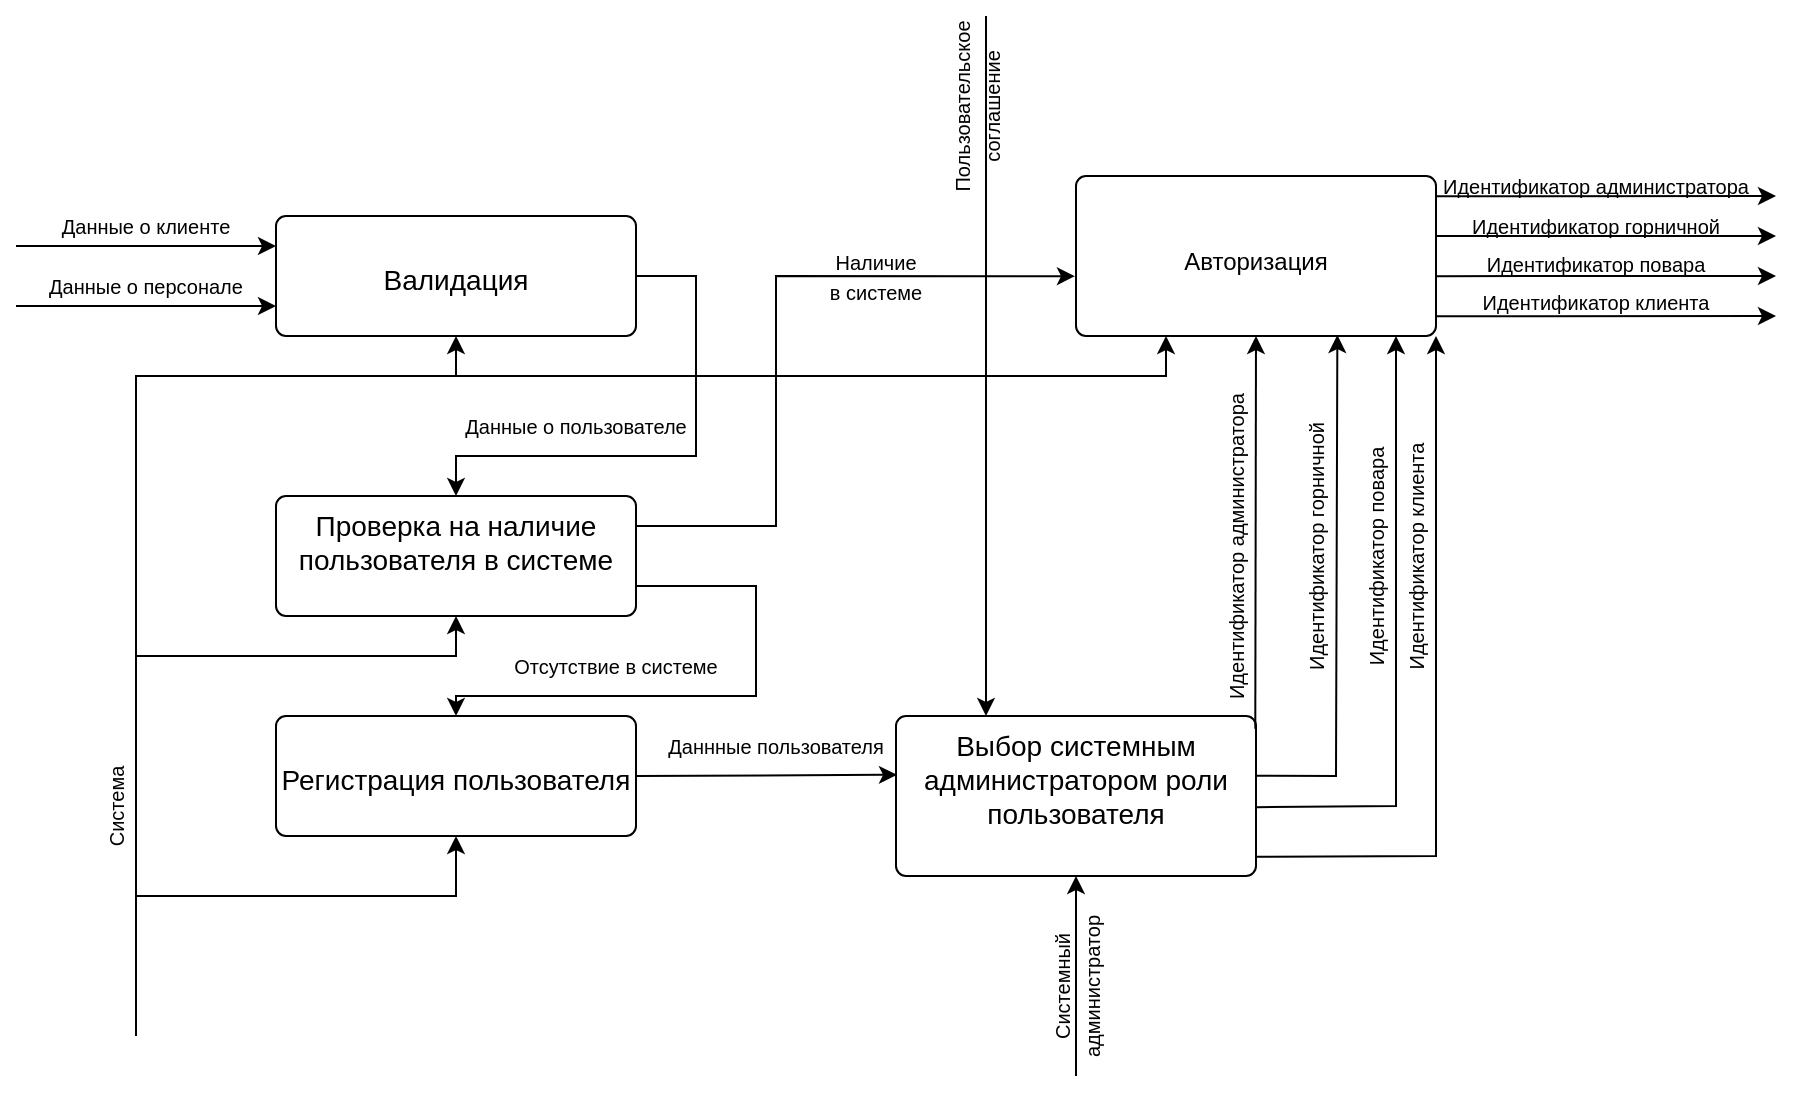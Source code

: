 <mxfile version="22.1.3" type="device" pages="2">
  <diagram name="Страница — 1" id="o3sYmgAIau1fM3dsohi6">
    <mxGraphModel dx="1547" dy="800" grid="1" gridSize="10" guides="1" tooltips="1" connect="1" arrows="1" fold="1" page="1" pageScale="1" pageWidth="3300" pageHeight="2339" math="0" shadow="0">
      <root>
        <mxCell id="0" />
        <mxCell id="1" parent="0" />
        <mxCell id="FY81dZ7kDu10n6bw8b0m-8" value="" style="endArrow=classic;html=1;rounded=0;entryX=0;entryY=0.75;entryDx=0;entryDy=0;" parent="1" edge="1">
          <mxGeometry width="50" height="50" relative="1" as="geometry">
            <mxPoint x="100" y="275" as="sourcePoint" />
            <mxPoint x="230" y="275" as="targetPoint" />
          </mxGeometry>
        </mxCell>
        <mxCell id="FY81dZ7kDu10n6bw8b0m-9" value="" style="endArrow=classic;html=1;rounded=0;entryX=0;entryY=0.25;entryDx=0;entryDy=0;" parent="1" edge="1">
          <mxGeometry width="50" height="50" relative="1" as="geometry">
            <mxPoint x="100" y="245" as="sourcePoint" />
            <mxPoint x="230" y="245" as="targetPoint" />
          </mxGeometry>
        </mxCell>
        <mxCell id="FY81dZ7kDu10n6bw8b0m-11" value="&lt;font style=&quot;font-size: 10px;&quot;&gt;Данные о клиенте&lt;/font&gt;" style="text;html=1;strokeColor=none;fillColor=none;align=center;verticalAlign=middle;whiteSpace=wrap;rounded=0;rotation=0;" parent="1" vertex="1">
          <mxGeometry x="110" y="220" width="110" height="30" as="geometry" />
        </mxCell>
        <mxCell id="FY81dZ7kDu10n6bw8b0m-12" value="&lt;font style=&quot;font-size: 10px;&quot;&gt;Данные о персонале&lt;/font&gt;" style="text;html=1;strokeColor=none;fillColor=none;align=center;verticalAlign=middle;whiteSpace=wrap;rounded=0;rotation=0;" parent="1" vertex="1">
          <mxGeometry x="110" y="250" width="110" height="30" as="geometry" />
        </mxCell>
        <mxCell id="hefKUs__YGLpEvHOK8ig-1" value="&lt;span style=&quot;font-size: 14px;&quot;&gt;&lt;br&gt;Валидация&lt;/span&gt;" style="html=1;align=center;verticalAlign=top;rounded=1;absoluteArcSize=1;arcSize=10;dashed=0;whiteSpace=wrap;" parent="1" vertex="1">
          <mxGeometry x="230" y="230" width="180" height="60" as="geometry" />
        </mxCell>
        <mxCell id="hefKUs__YGLpEvHOK8ig-2" value="&lt;font style=&quot;font-size: 14px;&quot;&gt;Проверка на наличие пользователя в системе&lt;/font&gt;" style="html=1;align=center;verticalAlign=top;rounded=1;absoluteArcSize=1;arcSize=10;dashed=0;whiteSpace=wrap;" parent="1" vertex="1">
          <mxGeometry x="230" y="370" width="180" height="60" as="geometry" />
        </mxCell>
        <mxCell id="hefKUs__YGLpEvHOK8ig-3" value="" style="endArrow=classic;html=1;rounded=0;exitX=1;exitY=0.5;exitDx=0;exitDy=0;entryX=0.5;entryY=0;entryDx=0;entryDy=0;" parent="1" source="hefKUs__YGLpEvHOK8ig-1" target="hefKUs__YGLpEvHOK8ig-2" edge="1">
          <mxGeometry width="50" height="50" relative="1" as="geometry">
            <mxPoint x="370" y="410" as="sourcePoint" />
            <mxPoint x="420" y="360" as="targetPoint" />
            <Array as="points">
              <mxPoint x="440" y="260" />
              <mxPoint x="440" y="350" />
              <mxPoint x="380" y="350" />
              <mxPoint x="320" y="350" />
            </Array>
          </mxGeometry>
        </mxCell>
        <mxCell id="hefKUs__YGLpEvHOK8ig-4" value="&lt;font style=&quot;font-size: 10px;&quot;&gt;Данные о пользователе&lt;/font&gt;" style="text;html=1;strokeColor=none;fillColor=none;align=center;verticalAlign=middle;whiteSpace=wrap;rounded=0;rotation=0;" parent="1" vertex="1">
          <mxGeometry x="310" y="320" width="140" height="30" as="geometry" />
        </mxCell>
        <mxCell id="hefKUs__YGLpEvHOK8ig-5" value="&lt;font style=&quot;font-size: 14px;&quot;&gt;&lt;br&gt;Регистрация пользователя&lt;/font&gt;" style="html=1;align=center;verticalAlign=top;rounded=1;absoluteArcSize=1;arcSize=10;dashed=0;whiteSpace=wrap;" parent="1" vertex="1">
          <mxGeometry x="230" y="480" width="180" height="60" as="geometry" />
        </mxCell>
        <mxCell id="V4f_2r2WSFjoRzTgrVU7-1" value="" style="endArrow=classic;html=1;rounded=0;exitX=1;exitY=0.75;exitDx=0;exitDy=0;entryX=0.5;entryY=0;entryDx=0;entryDy=0;" edge="1" parent="1" source="hefKUs__YGLpEvHOK8ig-2" target="hefKUs__YGLpEvHOK8ig-5">
          <mxGeometry width="50" height="50" relative="1" as="geometry">
            <mxPoint x="640" y="400" as="sourcePoint" />
            <mxPoint x="690" y="350" as="targetPoint" />
            <Array as="points">
              <mxPoint x="470" y="415" />
              <mxPoint x="470" y="470" />
              <mxPoint x="320" y="470" />
            </Array>
          </mxGeometry>
        </mxCell>
        <mxCell id="V4f_2r2WSFjoRzTgrVU7-2" value="&lt;span style=&quot;font-size: 10px;&quot;&gt;Отсутствие&amp;nbsp;в системе&lt;/span&gt;" style="text;html=1;strokeColor=none;fillColor=none;align=center;verticalAlign=middle;whiteSpace=wrap;rounded=0;rotation=0;" vertex="1" parent="1">
          <mxGeometry x="330" y="440" width="140" height="30" as="geometry" />
        </mxCell>
        <mxCell id="V4f_2r2WSFjoRzTgrVU7-3" value="" style="endArrow=classic;html=1;rounded=0;entryX=0.25;entryY=1;entryDx=0;entryDy=0;" edge="1" parent="1" target="V4f_2r2WSFjoRzTgrVU7-15">
          <mxGeometry width="50" height="50" relative="1" as="geometry">
            <mxPoint x="160" y="640" as="sourcePoint" />
            <mxPoint x="560" y="310" as="targetPoint" />
            <Array as="points">
              <mxPoint x="160" y="310" />
              <mxPoint x="675" y="310" />
            </Array>
          </mxGeometry>
        </mxCell>
        <mxCell id="V4f_2r2WSFjoRzTgrVU7-4" value="&lt;font style=&quot;font-size: 10px;&quot;&gt;Система&lt;/font&gt;" style="text;html=1;strokeColor=none;fillColor=none;align=center;verticalAlign=middle;whiteSpace=wrap;rounded=0;rotation=-90;" vertex="1" parent="1">
          <mxGeometry x="120" y="510" width="60" height="30" as="geometry" />
        </mxCell>
        <mxCell id="V4f_2r2WSFjoRzTgrVU7-5" value="" style="endArrow=classic;html=1;rounded=0;" edge="1" parent="1">
          <mxGeometry width="50" height="50" relative="1" as="geometry">
            <mxPoint x="160" y="570" as="sourcePoint" />
            <mxPoint x="320" y="540" as="targetPoint" />
            <Array as="points">
              <mxPoint x="320" y="570" />
            </Array>
          </mxGeometry>
        </mxCell>
        <mxCell id="V4f_2r2WSFjoRzTgrVU7-6" value="" style="endArrow=classic;html=1;rounded=0;" edge="1" parent="1">
          <mxGeometry width="50" height="50" relative="1" as="geometry">
            <mxPoint x="160" y="450" as="sourcePoint" />
            <mxPoint x="320" y="430" as="targetPoint" />
            <Array as="points">
              <mxPoint x="240" y="450" />
              <mxPoint x="320" y="450" />
            </Array>
          </mxGeometry>
        </mxCell>
        <mxCell id="V4f_2r2WSFjoRzTgrVU7-7" value="" style="endArrow=classic;html=1;rounded=0;entryX=0.5;entryY=1;entryDx=0;entryDy=0;" edge="1" parent="1" target="hefKUs__YGLpEvHOK8ig-1">
          <mxGeometry width="50" height="50" relative="1" as="geometry">
            <mxPoint x="320" y="310" as="sourcePoint" />
            <mxPoint x="410" y="270" as="targetPoint" />
          </mxGeometry>
        </mxCell>
        <mxCell id="V4f_2r2WSFjoRzTgrVU7-8" value="&lt;font style=&quot;font-size: 14px;&quot;&gt;Выбор системным администратором роли пользователя&lt;/font&gt;" style="html=1;align=center;verticalAlign=top;rounded=1;absoluteArcSize=1;arcSize=10;dashed=0;whiteSpace=wrap;" vertex="1" parent="1">
          <mxGeometry x="540" y="480" width="180" height="80" as="geometry" />
        </mxCell>
        <mxCell id="V4f_2r2WSFjoRzTgrVU7-9" value="" style="endArrow=classic;html=1;rounded=0;exitX=1;exitY=0.5;exitDx=0;exitDy=0;entryX=0.932;entryY=0.98;entryDx=0;entryDy=0;entryPerimeter=0;" edge="1" parent="1" source="hefKUs__YGLpEvHOK8ig-5" target="V4f_2r2WSFjoRzTgrVU7-10">
          <mxGeometry width="50" height="50" relative="1" as="geometry">
            <mxPoint x="430" y="520" as="sourcePoint" />
            <mxPoint x="480" y="470" as="targetPoint" />
          </mxGeometry>
        </mxCell>
        <mxCell id="V4f_2r2WSFjoRzTgrVU7-10" value="&lt;span style=&quot;font-size: 10px;&quot;&gt;Даннные пользователя&lt;/span&gt;" style="text;html=1;strokeColor=none;fillColor=none;align=center;verticalAlign=middle;whiteSpace=wrap;rounded=0;rotation=0;" vertex="1" parent="1">
          <mxGeometry x="410" y="480" width="140" height="30" as="geometry" />
        </mxCell>
        <mxCell id="V4f_2r2WSFjoRzTgrVU7-11" value="" style="endArrow=classic;html=1;rounded=0;entryX=0.5;entryY=1;entryDx=0;entryDy=0;" edge="1" parent="1" target="V4f_2r2WSFjoRzTgrVU7-8">
          <mxGeometry width="50" height="50" relative="1" as="geometry">
            <mxPoint x="630" y="660" as="sourcePoint" />
            <mxPoint x="600" y="590" as="targetPoint" />
          </mxGeometry>
        </mxCell>
        <mxCell id="V4f_2r2WSFjoRzTgrVU7-12" value="&lt;font style=&quot;font-size: 10px;&quot;&gt;Системный администратор&lt;/font&gt;" style="text;html=1;strokeColor=none;fillColor=none;align=center;verticalAlign=middle;whiteSpace=wrap;rounded=0;rotation=-90;" vertex="1" parent="1">
          <mxGeometry x="600" y="600" width="60" height="30" as="geometry" />
        </mxCell>
        <mxCell id="V4f_2r2WSFjoRzTgrVU7-13" value="" style="endArrow=classic;html=1;rounded=0;entryX=0.25;entryY=0;entryDx=0;entryDy=0;" edge="1" parent="1" target="V4f_2r2WSFjoRzTgrVU7-8">
          <mxGeometry width="50" height="50" relative="1" as="geometry">
            <mxPoint x="585" y="130" as="sourcePoint" />
            <mxPoint x="650" y="375" as="targetPoint" />
          </mxGeometry>
        </mxCell>
        <mxCell id="V4f_2r2WSFjoRzTgrVU7-14" value="&lt;font style=&quot;font-size: 10px;&quot;&gt;Пользовательское соглашение&lt;/font&gt;" style="text;html=1;strokeColor=none;fillColor=none;align=center;verticalAlign=middle;whiteSpace=wrap;rounded=0;rotation=-90;" vertex="1" parent="1">
          <mxGeometry x="550" y="160" width="60" height="30" as="geometry" />
        </mxCell>
        <mxCell id="V4f_2r2WSFjoRzTgrVU7-15" value="&lt;br&gt;&lt;br&gt;Авторизация" style="html=1;align=center;verticalAlign=top;rounded=1;absoluteArcSize=1;arcSize=10;dashed=0;whiteSpace=wrap;" vertex="1" parent="1">
          <mxGeometry x="630" y="210" width="180" height="80" as="geometry" />
        </mxCell>
        <mxCell id="V4f_2r2WSFjoRzTgrVU7-16" value="" style="endArrow=classic;html=1;rounded=0;exitX=1;exitY=0.25;exitDx=0;exitDy=0;entryX=-0.003;entryY=0.626;entryDx=0;entryDy=0;entryPerimeter=0;" edge="1" parent="1" source="hefKUs__YGLpEvHOK8ig-2" target="V4f_2r2WSFjoRzTgrVU7-15">
          <mxGeometry width="50" height="50" relative="1" as="geometry">
            <mxPoint x="390" y="350" as="sourcePoint" />
            <mxPoint x="440" y="300" as="targetPoint" />
            <Array as="points">
              <mxPoint x="480" y="385" />
              <mxPoint x="480" y="260" />
            </Array>
          </mxGeometry>
        </mxCell>
        <mxCell id="V4f_2r2WSFjoRzTgrVU7-17" value="&lt;span style=&quot;font-size: 10px;&quot;&gt;Наличие&lt;br&gt;в системе&lt;/span&gt;" style="text;html=1;strokeColor=none;fillColor=none;align=center;verticalAlign=middle;whiteSpace=wrap;rounded=0;rotation=0;" vertex="1" parent="1">
          <mxGeometry x="460" y="245" width="140" height="30" as="geometry" />
        </mxCell>
        <mxCell id="V4f_2r2WSFjoRzTgrVU7-18" value="" style="endArrow=classic;html=1;rounded=0;exitX=1.001;exitY=0.57;exitDx=0;exitDy=0;exitPerimeter=0;" edge="1" parent="1" source="V4f_2r2WSFjoRzTgrVU7-8">
          <mxGeometry width="50" height="50" relative="1" as="geometry">
            <mxPoint x="850" y="510" as="sourcePoint" />
            <mxPoint x="790" y="290" as="targetPoint" />
            <Array as="points">
              <mxPoint x="790" y="525" />
            </Array>
          </mxGeometry>
        </mxCell>
        <mxCell id="V4f_2r2WSFjoRzTgrVU7-19" value="" style="endArrow=classic;html=1;rounded=0;exitX=1.001;exitY=0.374;exitDx=0;exitDy=0;entryX=0.726;entryY=0.994;entryDx=0;entryDy=0;entryPerimeter=0;exitPerimeter=0;" edge="1" parent="1" source="V4f_2r2WSFjoRzTgrVU7-8" target="V4f_2r2WSFjoRzTgrVU7-15">
          <mxGeometry width="50" height="50" relative="1" as="geometry">
            <mxPoint x="650" y="450" as="sourcePoint" />
            <mxPoint x="700" y="400" as="targetPoint" />
            <Array as="points">
              <mxPoint x="760" y="510" />
            </Array>
          </mxGeometry>
        </mxCell>
        <mxCell id="V4f_2r2WSFjoRzTgrVU7-20" value="" style="endArrow=classic;html=1;rounded=0;exitX=0.998;exitY=0.08;exitDx=0;exitDy=0;entryX=0.5;entryY=1;entryDx=0;entryDy=0;exitPerimeter=0;" edge="1" parent="1" source="V4f_2r2WSFjoRzTgrVU7-8" target="V4f_2r2WSFjoRzTgrVU7-15">
          <mxGeometry width="50" height="50" relative="1" as="geometry">
            <mxPoint x="720" y="440" as="sourcePoint" />
            <mxPoint x="770" y="390" as="targetPoint" />
          </mxGeometry>
        </mxCell>
        <mxCell id="V4f_2r2WSFjoRzTgrVU7-24" value="" style="endArrow=classic;html=1;rounded=0;exitX=0.991;exitY=0.127;exitDx=0;exitDy=0;exitPerimeter=0;" edge="1" parent="1">
          <mxGeometry width="50" height="50" relative="1" as="geometry">
            <mxPoint x="810.0" y="220.16" as="sourcePoint" />
            <mxPoint x="980" y="220" as="targetPoint" />
          </mxGeometry>
        </mxCell>
        <mxCell id="V4f_2r2WSFjoRzTgrVU7-25" value="" style="endArrow=classic;html=1;rounded=0;exitX=0.991;exitY=0.127;exitDx=0;exitDy=0;exitPerimeter=0;" edge="1" parent="1">
          <mxGeometry width="50" height="50" relative="1" as="geometry">
            <mxPoint x="810.0" y="240" as="sourcePoint" />
            <mxPoint x="980" y="240" as="targetPoint" />
          </mxGeometry>
        </mxCell>
        <mxCell id="V4f_2r2WSFjoRzTgrVU7-26" value="" style="endArrow=classic;html=1;rounded=0;exitX=0.991;exitY=0.127;exitDx=0;exitDy=0;exitPerimeter=0;" edge="1" parent="1">
          <mxGeometry width="50" height="50" relative="1" as="geometry">
            <mxPoint x="810.0" y="260.08" as="sourcePoint" />
            <mxPoint x="980" y="260" as="targetPoint" />
          </mxGeometry>
        </mxCell>
        <mxCell id="V4f_2r2WSFjoRzTgrVU7-27" value="" style="endArrow=classic;html=1;rounded=0;exitX=0.991;exitY=0.127;exitDx=0;exitDy=0;exitPerimeter=0;" edge="1" parent="1">
          <mxGeometry width="50" height="50" relative="1" as="geometry">
            <mxPoint x="810.0" y="280.16" as="sourcePoint" />
            <mxPoint x="980" y="280" as="targetPoint" />
          </mxGeometry>
        </mxCell>
        <mxCell id="V4f_2r2WSFjoRzTgrVU7-30" value="&lt;span style=&quot;font-size: 10px;&quot;&gt;Идентификатор горничной&lt;/span&gt;" style="text;html=1;strokeColor=none;fillColor=none;align=center;verticalAlign=middle;whiteSpace=wrap;rounded=0;rotation=-90;" vertex="1" parent="1">
          <mxGeometry x="680" y="380" width="140" height="30" as="geometry" />
        </mxCell>
        <mxCell id="V4f_2r2WSFjoRzTgrVU7-31" value="&lt;span style=&quot;font-size: 10px;&quot;&gt;Идентификатор&amp;nbsp;повара&lt;/span&gt;" style="text;html=1;strokeColor=none;fillColor=none;align=center;verticalAlign=middle;whiteSpace=wrap;rounded=0;rotation=-90;" vertex="1" parent="1">
          <mxGeometry x="750" y="385" width="60" height="30" as="geometry" />
        </mxCell>
        <mxCell id="V4f_2r2WSFjoRzTgrVU7-32" value="&lt;span style=&quot;font-size: 10px;&quot;&gt;Идентификатор администратора&lt;/span&gt;" style="text;html=1;strokeColor=none;fillColor=none;align=center;verticalAlign=middle;whiteSpace=wrap;rounded=0;rotation=-90;" vertex="1" parent="1">
          <mxGeometry x="630" y="380" width="160" height="30" as="geometry" />
        </mxCell>
        <mxCell id="V4f_2r2WSFjoRzTgrVU7-33" value="&lt;span style=&quot;font-size: 10px;&quot;&gt;Идентификатор клиента&lt;/span&gt;" style="text;html=1;strokeColor=none;fillColor=none;align=center;verticalAlign=middle;whiteSpace=wrap;rounded=0;rotation=-90;" vertex="1" parent="1">
          <mxGeometry x="720" y="392.5" width="160" height="15" as="geometry" />
        </mxCell>
        <mxCell id="V4f_2r2WSFjoRzTgrVU7-34" value="" style="endArrow=classic;html=1;rounded=0;exitX=1;exitY=0.88;exitDx=0;exitDy=0;exitPerimeter=0;entryX=1;entryY=1;entryDx=0;entryDy=0;" edge="1" parent="1" source="V4f_2r2WSFjoRzTgrVU7-8" target="V4f_2r2WSFjoRzTgrVU7-15">
          <mxGeometry width="50" height="50" relative="1" as="geometry">
            <mxPoint x="850" y="510" as="sourcePoint" />
            <mxPoint x="900" y="460" as="targetPoint" />
            <Array as="points">
              <mxPoint x="810" y="550" />
            </Array>
          </mxGeometry>
        </mxCell>
        <mxCell id="V4f_2r2WSFjoRzTgrVU7-37" value="&lt;span style=&quot;font-size: 10px;&quot;&gt;Идентификатор администратора&lt;/span&gt;" style="text;html=1;strokeColor=none;fillColor=none;align=center;verticalAlign=middle;whiteSpace=wrap;rounded=0;rotation=0;" vertex="1" parent="1">
          <mxGeometry x="810" y="200" width="160" height="30" as="geometry" />
        </mxCell>
        <mxCell id="V4f_2r2WSFjoRzTgrVU7-38" value="&lt;span style=&quot;font-size: 10px;&quot;&gt;Идентификатор горничной&lt;/span&gt;" style="text;html=1;strokeColor=none;fillColor=none;align=center;verticalAlign=middle;whiteSpace=wrap;rounded=0;rotation=0;" vertex="1" parent="1">
          <mxGeometry x="820" y="230" width="140" height="10" as="geometry" />
        </mxCell>
        <mxCell id="V4f_2r2WSFjoRzTgrVU7-39" value="&lt;span style=&quot;font-size: 10px;&quot;&gt;Идентификатор&amp;nbsp;повара&lt;/span&gt;" style="text;html=1;strokeColor=none;fillColor=none;align=center;verticalAlign=middle;whiteSpace=wrap;rounded=0;rotation=0;" vertex="1" parent="1">
          <mxGeometry x="860" y="250" width="60" height="7.5" as="geometry" />
        </mxCell>
        <mxCell id="V4f_2r2WSFjoRzTgrVU7-40" value="&lt;span style=&quot;font-size: 10px;&quot;&gt;Идентификатор клиента&lt;/span&gt;" style="text;html=1;strokeColor=none;fillColor=none;align=center;verticalAlign=middle;whiteSpace=wrap;rounded=0;rotation=0;" vertex="1" parent="1">
          <mxGeometry x="810" y="270" width="160" height="5" as="geometry" />
        </mxCell>
      </root>
    </mxGraphModel>
  </diagram>
  <diagram id="30CSTh-y9SVbLgZfz-_A" name="Страница — 2">
    <mxGraphModel dx="5413" dy="2800" grid="1" gridSize="10" guides="1" tooltips="1" connect="1" arrows="1" fold="1" page="1" pageScale="1" pageWidth="3300" pageHeight="2339" math="0" shadow="0">
      <root>
        <mxCell id="0" />
        <mxCell id="1" parent="0" />
      </root>
    </mxGraphModel>
  </diagram>
</mxfile>
